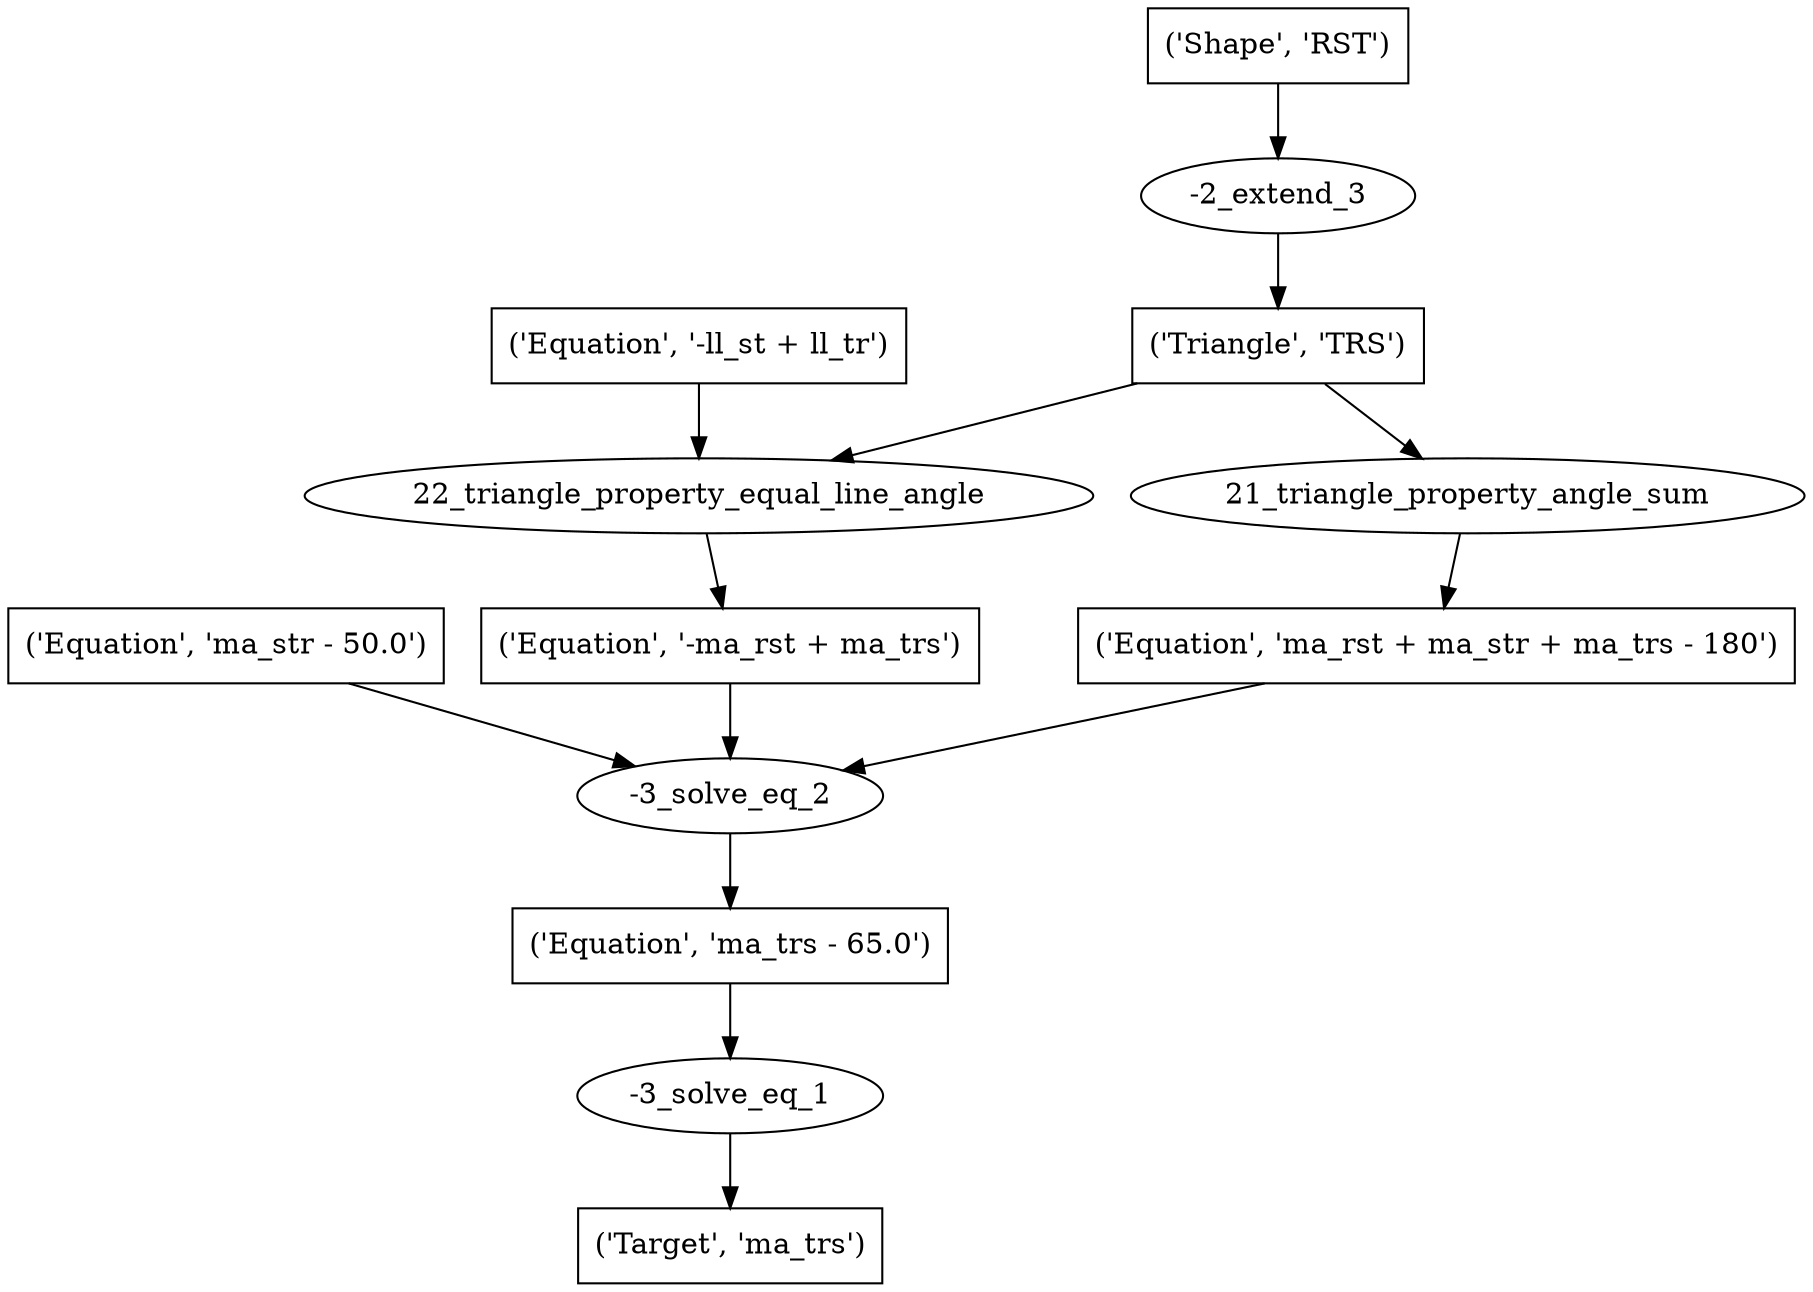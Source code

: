digraph 90 {
	0 [label="('Target', 'ma_trs')" shape=box]
	1 [label="-3_solve_eq_1"]
	1 -> 0
	2 [label="('Equation', 'ma_trs - 65.0')" shape=box]
	2 -> 1
	3 [label="-3_solve_eq_2"]
	3 -> 2
	4 [label="('Equation', 'ma_str - 50.0')" shape=box]
	4 -> 3
	5 [label="('Equation', '-ma_rst + ma_trs')" shape=box]
	5 -> 3
	6 [label="('Equation', 'ma_rst + ma_str + ma_trs - 180')" shape=box]
	6 -> 3
	7 [label="22_triangle_property_equal_line_angle"]
	7 -> 5
	8 [label="('Triangle', 'TRS')" shape=box]
	8 -> 7
	9 [label="('Equation', '-ll_st + ll_tr')" shape=box]
	9 -> 7
	10 [label="21_triangle_property_angle_sum"]
	10 -> 6
	8 -> 10
	11 [label="-2_extend_3"]
	11 -> 8
	12 [label="('Shape', 'RST')" shape=box]
	12 -> 11
}

